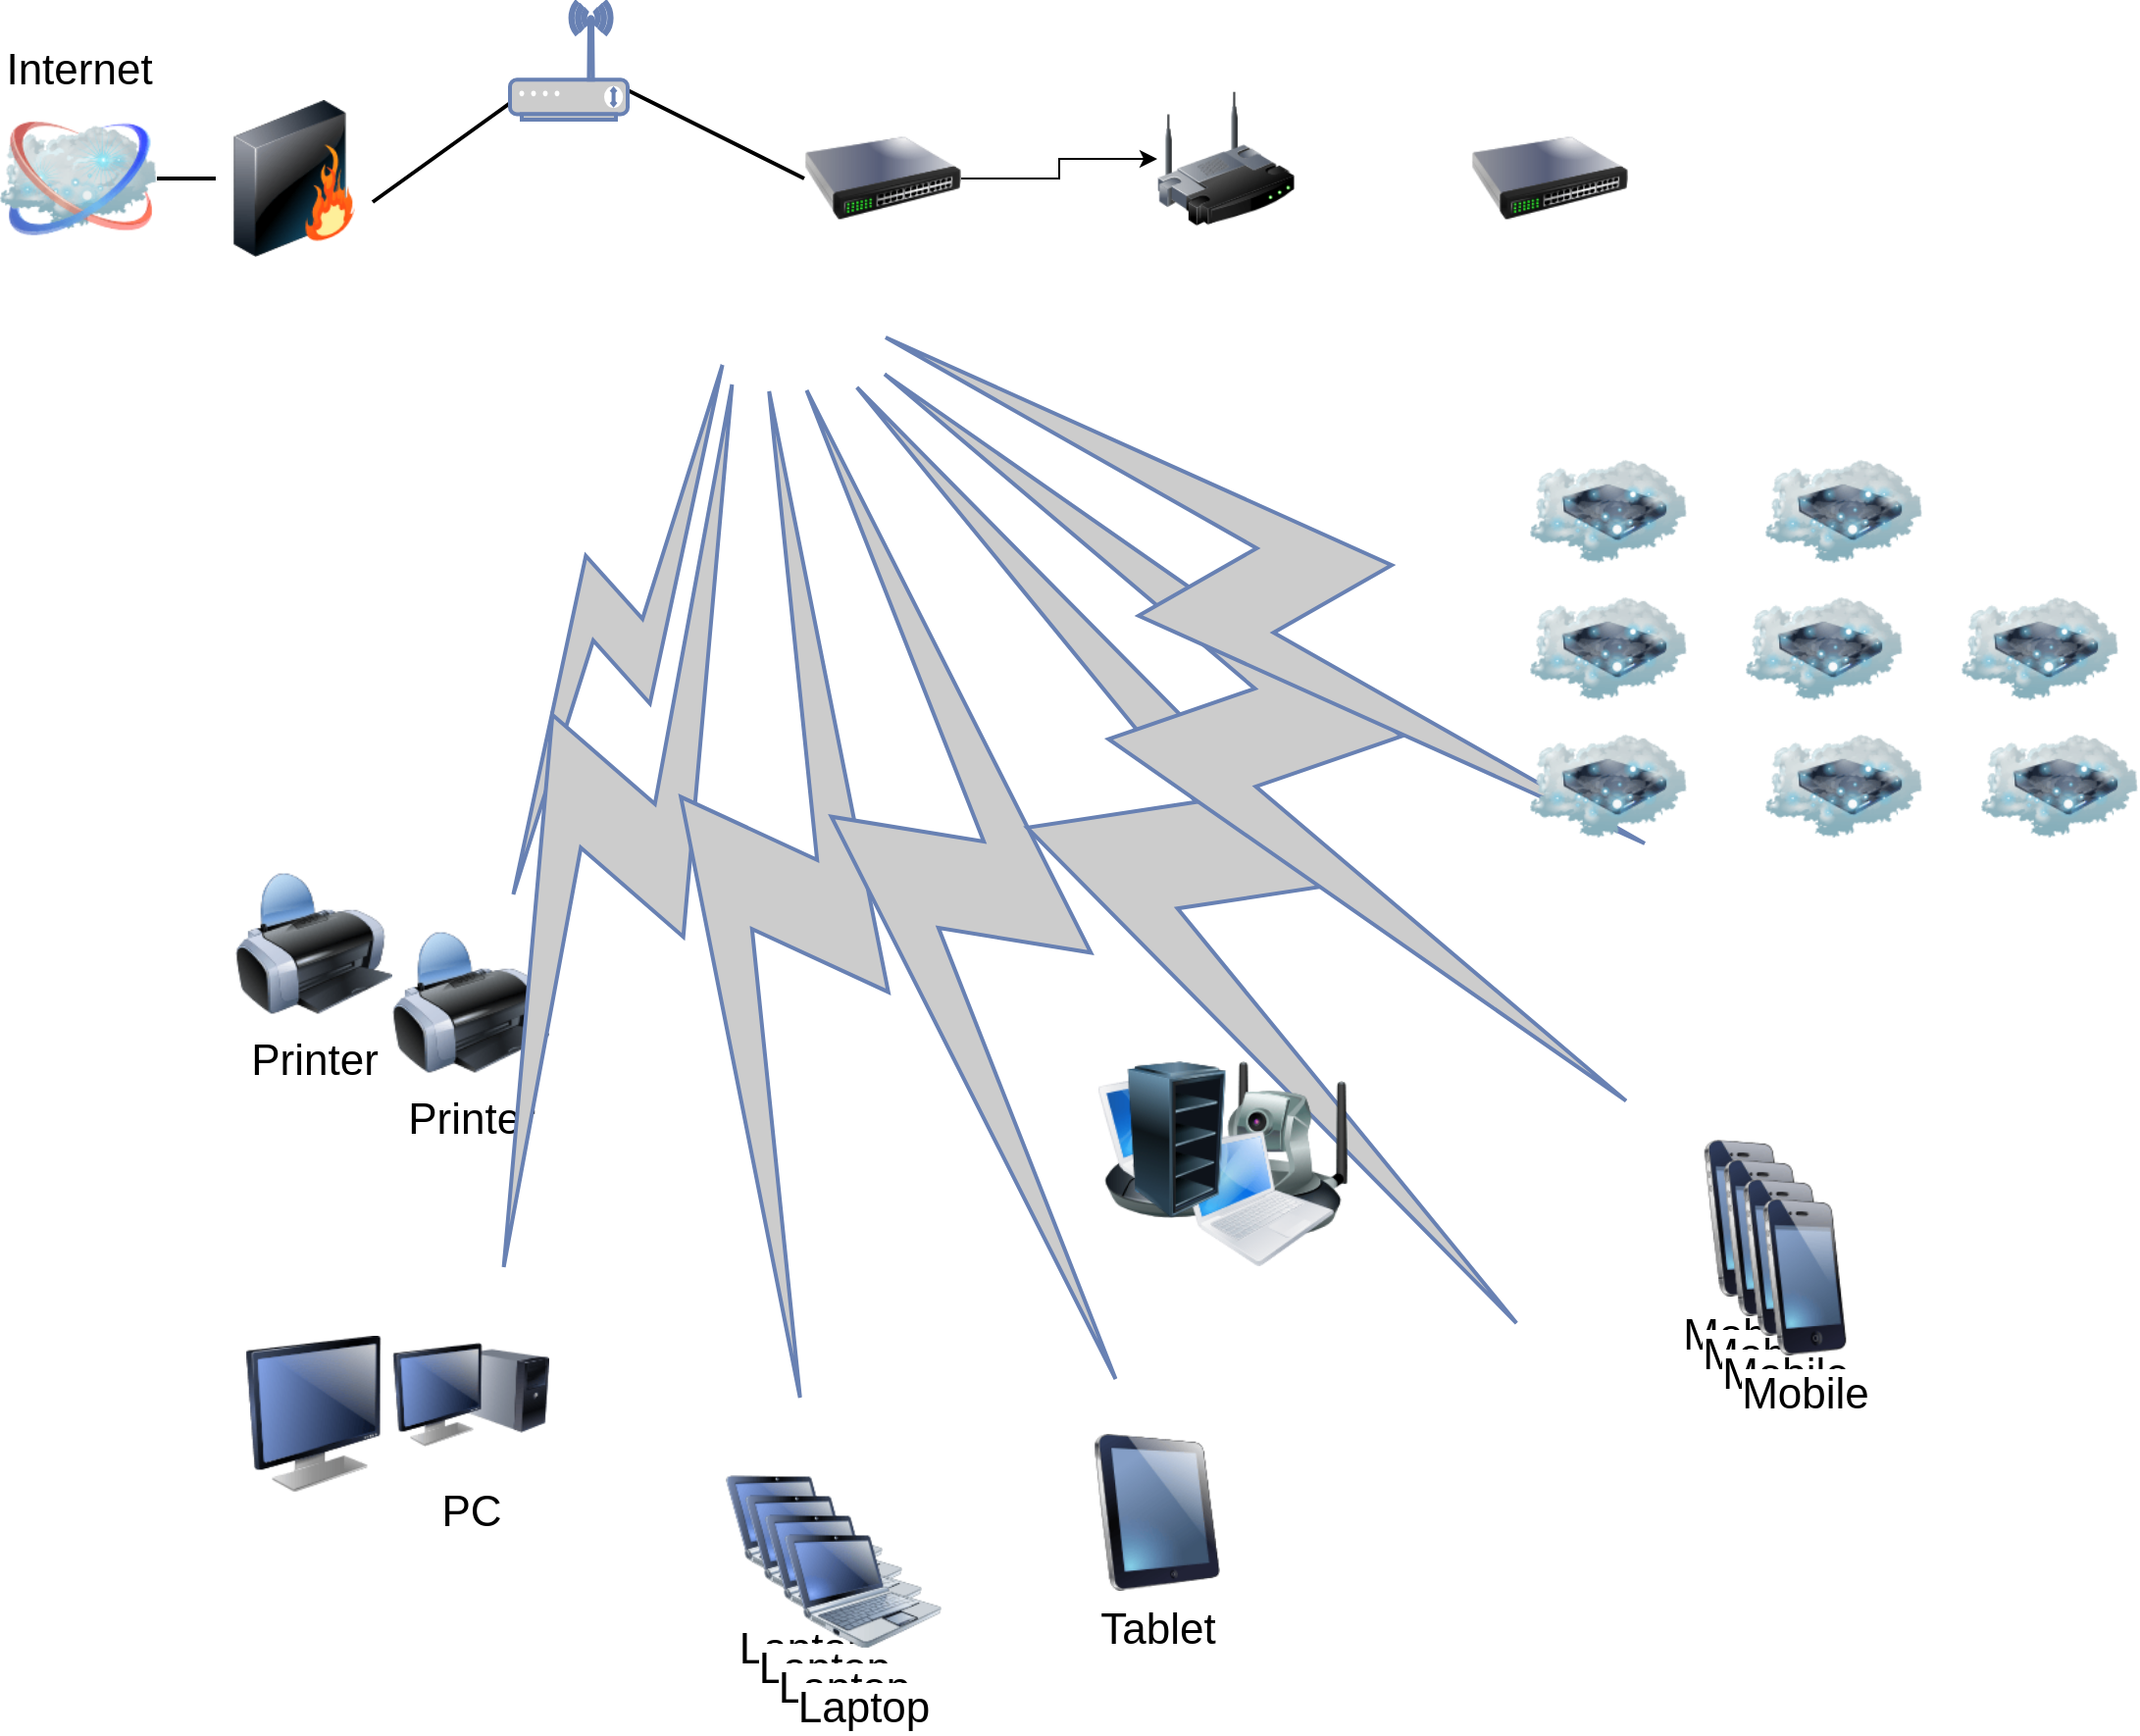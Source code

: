 <mxfile version="21.6.8" type="github">
  <diagram name="Page-1" id="55a83fd1-7818-8e21-69c5-c3457e3827bb">
    <mxGraphModel dx="2534" dy="1618" grid="1" gridSize="10" guides="1" tooltips="1" connect="1" arrows="1" fold="1" page="1" pageScale="1" pageWidth="1100" pageHeight="850" background="none" math="0" shadow="0">
      <root>
        <mxCell id="0" />
        <mxCell id="1" parent="0" />
        <mxCell id="69ecfefc5c41e42c-18" style="edgeStyle=none;rounded=0;html=1;labelBackgroundColor=none;endArrow=none;strokeWidth=2;fontFamily=Verdana;fontSize=22;exitX=0;exitY=0.5;exitDx=0;exitDy=0;" parent="1" source="CTwnqAPS0OGdzqlGTAYa-5" target="CTwnqAPS0OGdzqlGTAYa-32" edge="1">
          <mxGeometry relative="1" as="geometry">
            <mxPoint x="300" y="100" as="sourcePoint" />
            <mxPoint x="270" y="100" as="targetPoint" />
          </mxGeometry>
        </mxCell>
        <mxCell id="69ecfefc5c41e42c-2" value="Internet" style="image;html=1;labelBackgroundColor=#ffffff;image=img/lib/clip_art/networking/Cloud_128x128.png;rounded=1;shadow=0;comic=0;strokeWidth=2;fontSize=22;labelPosition=center;verticalLabelPosition=top;align=center;verticalAlign=bottom;" parent="1" vertex="1">
          <mxGeometry x="-50" y="20" width="80" height="80" as="geometry" />
        </mxCell>
        <mxCell id="69ecfefc5c41e42c-19" style="edgeStyle=none;rounded=0;html=1;labelBackgroundColor=none;endArrow=none;strokeWidth=2;fontFamily=Verdana;fontSize=22" parent="1" source="69ecfefc5c41e42c-3" target="69ecfefc5c41e42c-2" edge="1">
          <mxGeometry relative="1" as="geometry" />
        </mxCell>
        <mxCell id="69ecfefc5c41e42c-3" value="&lt;pre&gt;&lt;br&gt;&lt;/pre&gt;" style="image;html=1;labelBackgroundColor=#ffffff;image=img/lib/clip_art/networking/Firewall_128x128.png;rounded=1;shadow=0;comic=0;strokeWidth=2;fontSize=22;labelPosition=right;verticalLabelPosition=middle;align=center;verticalAlign=middle;" parent="1" vertex="1">
          <mxGeometry x="60" y="20" width="80" height="80" as="geometry" />
        </mxCell>
        <mxCell id="69ecfefc5c41e42c-4" value="Tablet" style="image;html=1;labelBackgroundColor=#ffffff;image=img/lib/clip_art/computers/iPad_128x128.png;rounded=1;shadow=0;comic=0;strokeWidth=2;fontSize=22" parent="1" vertex="1">
          <mxGeometry x="500" y="700" width="80" height="80" as="geometry" />
        </mxCell>
        <mxCell id="69ecfefc5c41e42c-5" value="PC" style="image;html=1;labelBackgroundColor=#ffffff;image=img/lib/clip_art/computers/Monitor_Tower_128x128.png;rounded=1;shadow=0;comic=0;strokeWidth=2;fontSize=22" parent="1" vertex="1">
          <mxGeometry x="150" y="640" width="80" height="80" as="geometry" />
        </mxCell>
        <mxCell id="69ecfefc5c41e42c-6" value="Printer" style="image;html=1;labelBackgroundColor=#ffffff;image=img/lib/clip_art/computers/Printer_128x128.png;rounded=1;shadow=0;comic=0;strokeWidth=2;fontSize=22" parent="1" vertex="1">
          <mxGeometry x="150" y="440" width="80" height="80" as="geometry" />
        </mxCell>
        <mxCell id="69ecfefc5c41e42c-8" value="Mobile" style="image;html=1;labelBackgroundColor=#ffffff;image=img/lib/clip_art/telecommunication/iPhone_128x128.png;rounded=1;shadow=0;comic=0;strokeWidth=2;fontSize=22" parent="1" vertex="1">
          <mxGeometry x="800" y="550" width="80" height="80" as="geometry" />
        </mxCell>
        <mxCell id="69ecfefc5c41e42c-10" value="Laptop" style="image;html=1;labelBackgroundColor=#ffffff;image=img/lib/clip_art/computers/Netbook_128x128.png;rounded=1;shadow=0;comic=0;strokeWidth=2;fontSize=22" parent="1" vertex="1">
          <mxGeometry x="320" y="710" width="80" height="80" as="geometry" />
        </mxCell>
        <mxCell id="69ecfefc5c41e42c-11" value="" style="html=1;fillColor=#CCCCCC;strokeColor=#6881B3;gradientColor=none;gradientDirection=north;strokeWidth=2;shape=mxgraph.networks.comm_link_edge;html=1;labelBackgroundColor=none;endArrow=none;fontFamily=Verdana;fontSize=22;fontColor=#000000;" parent="1" source="69ecfefc5c41e42c-6" edge="1">
          <mxGeometry width="100" height="100" relative="1" as="geometry">
            <mxPoint x="300" y="390" as="sourcePoint" />
            <mxPoint x="324.211" y="140" as="targetPoint" />
          </mxGeometry>
        </mxCell>
        <mxCell id="69ecfefc5c41e42c-12" value="" style="html=1;fillColor=#CCCCCC;strokeColor=#6881B3;gradientColor=none;gradientDirection=north;strokeWidth=2;shape=mxgraph.networks.comm_link_edge;html=1;labelBackgroundColor=none;endArrow=none;fontFamily=Verdana;fontSize=22;fontColor=#000000;fontStyle=1" parent="1" source="69ecfefc5c41e42c-5" edge="1">
          <mxGeometry width="100" height="100" relative="1" as="geometry">
            <mxPoint x="320" y="481.957" as="sourcePoint" />
            <mxPoint x="329.655" y="140" as="targetPoint" />
          </mxGeometry>
        </mxCell>
        <mxCell id="69ecfefc5c41e42c-13" value="" style="html=1;fillColor=#CCCCCC;strokeColor=#6881B3;gradientColor=none;gradientDirection=north;strokeWidth=2;shape=mxgraph.networks.comm_link_edge;html=1;labelBackgroundColor=none;endArrow=none;fontFamily=Verdana;fontSize=22;fontColor=#000000;" parent="1" source="69ecfefc5c41e42c-10" edge="1">
          <mxGeometry width="100" height="100" relative="1" as="geometry">
            <mxPoint x="330" y="491.957" as="sourcePoint" />
            <mxPoint x="341.231" y="140" as="targetPoint" />
          </mxGeometry>
        </mxCell>
        <mxCell id="69ecfefc5c41e42c-14" value="" style="html=1;fillColor=#CCCCCC;strokeColor=#6881B3;gradientColor=none;gradientDirection=north;strokeWidth=2;shape=mxgraph.networks.comm_link_edge;html=1;labelBackgroundColor=none;endArrow=none;fontFamily=Verdana;fontSize=22;fontColor=#000000;" parent="1" source="69ecfefc5c41e42c-4" edge="1">
          <mxGeometry width="100" height="100" relative="1" as="geometry">
            <mxPoint x="340" y="501.957" as="sourcePoint" />
            <mxPoint x="352.5" y="140" as="targetPoint" />
          </mxGeometry>
        </mxCell>
        <mxCell id="69ecfefc5c41e42c-15" value="" style="html=1;fillColor=#CCCCCC;strokeColor=#6881B3;gradientColor=none;gradientDirection=north;strokeWidth=2;shape=mxgraph.networks.comm_link_edge;html=1;labelBackgroundColor=none;endArrow=none;fontFamily=Verdana;fontSize=22;fontColor=#000000;" parent="1" edge="1">
          <mxGeometry width="100" height="100" relative="1" as="geometry">
            <mxPoint x="741.803" y="670" as="sourcePoint" />
            <mxPoint x="368.197" y="140" as="targetPoint" />
          </mxGeometry>
        </mxCell>
        <mxCell id="69ecfefc5c41e42c-16" value="" style="html=1;fillColor=#CCCCCC;strokeColor=#6881B3;gradientColor=none;gradientDirection=north;strokeWidth=2;shape=mxgraph.networks.comm_link_edge;html=1;labelBackgroundColor=none;endArrow=none;fontFamily=Verdana;fontSize=22;fontColor=#000000;" parent="1" source="69ecfefc5c41e42c-8" edge="1">
          <mxGeometry width="100" height="100" relative="1" as="geometry">
            <mxPoint x="360" y="521.957" as="sourcePoint" />
            <mxPoint x="380" y="139.2" as="targetPoint" />
          </mxGeometry>
        </mxCell>
        <mxCell id="69ecfefc5c41e42c-17" value="" style="html=1;fillColor=#CCCCCC;strokeColor=#6881B3;gradientColor=none;gradientDirection=north;strokeWidth=2;shape=mxgraph.networks.comm_link_edge;html=1;labelBackgroundColor=none;endArrow=none;fontFamily=Verdana;fontSize=22;fontColor=#000000;" parent="1" edge="1">
          <mxGeometry width="100" height="100" relative="1" as="geometry">
            <mxPoint x="810" y="413.333" as="sourcePoint" />
            <mxPoint x="380" y="126.667" as="targetPoint" />
          </mxGeometry>
        </mxCell>
        <mxCell id="CTwnqAPS0OGdzqlGTAYa-2" style="edgeStyle=none;rounded=0;html=1;labelBackgroundColor=none;endArrow=none;strokeWidth=2;fontFamily=Verdana;fontSize=22" edge="1" parent="1" source="CTwnqAPS0OGdzqlGTAYa-32">
          <mxGeometry relative="1" as="geometry">
            <mxPoint x="190" y="87.556" as="sourcePoint" />
            <mxPoint x="140" y="72" as="targetPoint" />
            <Array as="points" />
          </mxGeometry>
        </mxCell>
        <mxCell id="CTwnqAPS0OGdzqlGTAYa-3" value="" style="image;html=1;labelBackgroundColor=#ffffff;image=img/lib/clip_art/networking/Wireless_Router_128x128.png;rounded=1;shadow=0;comic=0;strokeWidth=2;fontSize=22" vertex="1" parent="1">
          <mxGeometry x="540" y="10" width="70" height="80" as="geometry" />
        </mxCell>
        <mxCell id="CTwnqAPS0OGdzqlGTAYa-4" value="" style="image;html=1;image=img/lib/clip_art/networking/Switch_128x128.png" vertex="1" parent="1">
          <mxGeometry x="700" y="2.5" width="80" height="115" as="geometry" />
        </mxCell>
        <mxCell id="CTwnqAPS0OGdzqlGTAYa-33" value="" style="edgeStyle=orthogonalEdgeStyle;rounded=0;orthogonalLoop=1;jettySize=auto;html=1;" edge="1" parent="1" source="CTwnqAPS0OGdzqlGTAYa-5" target="CTwnqAPS0OGdzqlGTAYa-3">
          <mxGeometry relative="1" as="geometry" />
        </mxCell>
        <mxCell id="CTwnqAPS0OGdzqlGTAYa-5" value="" style="image;html=1;image=img/lib/clip_art/networking/Switch_128x128.png" vertex="1" parent="1">
          <mxGeometry x="360" y="20" width="80" height="80" as="geometry" />
        </mxCell>
        <mxCell id="CTwnqAPS0OGdzqlGTAYa-7" value="" style="image;html=1;image=img/lib/clip_art/networking/Cloud_Storage_128x128.png" vertex="1" parent="1">
          <mxGeometry x="850" y="190" width="80" height="80" as="geometry" />
        </mxCell>
        <mxCell id="CTwnqAPS0OGdzqlGTAYa-8" value="" style="image;html=1;image=img/lib/clip_art/networking/Cloud_Storage_128x128.png" vertex="1" parent="1">
          <mxGeometry x="730" y="190" width="80" height="80" as="geometry" />
        </mxCell>
        <mxCell id="CTwnqAPS0OGdzqlGTAYa-9" value="" style="image;html=1;image=img/lib/clip_art/networking/Cloud_Storage_128x128.png" vertex="1" parent="1">
          <mxGeometry x="730" y="330" width="80" height="80" as="geometry" />
        </mxCell>
        <mxCell id="CTwnqAPS0OGdzqlGTAYa-10" value="" style="image;html=1;image=img/lib/clip_art/networking/Cloud_Storage_128x128.png" vertex="1" parent="1">
          <mxGeometry x="850" y="330" width="80" height="80" as="geometry" />
        </mxCell>
        <mxCell id="CTwnqAPS0OGdzqlGTAYa-11" value="" style="image;html=1;image=img/lib/clip_art/networking/Cloud_Storage_128x128.png" vertex="1" parent="1">
          <mxGeometry x="960" y="330" width="80" height="80" as="geometry" />
        </mxCell>
        <mxCell id="CTwnqAPS0OGdzqlGTAYa-12" value="" style="image;html=1;image=img/lib/clip_art/networking/Cloud_Storage_128x128.png" vertex="1" parent="1">
          <mxGeometry x="730" y="260" width="80" height="80" as="geometry" />
        </mxCell>
        <mxCell id="CTwnqAPS0OGdzqlGTAYa-13" value="" style="image;html=1;image=img/lib/clip_art/networking/Cloud_Storage_128x128.png" vertex="1" parent="1">
          <mxGeometry x="950" y="260" width="80" height="80" as="geometry" />
        </mxCell>
        <mxCell id="CTwnqAPS0OGdzqlGTAYa-14" value="" style="image;html=1;image=img/lib/clip_art/networking/Cloud_Storage_128x128.png" vertex="1" parent="1">
          <mxGeometry x="840" y="260" width="80" height="80" as="geometry" />
        </mxCell>
        <mxCell id="CTwnqAPS0OGdzqlGTAYa-15" value="Printer" style="image;html=1;labelBackgroundColor=#ffffff;image=img/lib/clip_art/computers/Printer_128x128.png;rounded=1;shadow=0;comic=0;strokeWidth=2;fontSize=22" vertex="1" parent="1">
          <mxGeometry x="70" y="410" width="80" height="80" as="geometry" />
        </mxCell>
        <mxCell id="CTwnqAPS0OGdzqlGTAYa-16" value="Laptop" style="image;html=1;labelBackgroundColor=#ffffff;image=img/lib/clip_art/computers/Netbook_128x128.png;rounded=1;shadow=0;comic=0;strokeWidth=2;fontSize=22" vertex="1" parent="1">
          <mxGeometry x="330" y="720" width="80" height="80" as="geometry" />
        </mxCell>
        <mxCell id="CTwnqAPS0OGdzqlGTAYa-17" value="Laptop" style="image;html=1;labelBackgroundColor=#ffffff;image=img/lib/clip_art/computers/Netbook_128x128.png;rounded=1;shadow=0;comic=0;strokeWidth=2;fontSize=22" vertex="1" parent="1">
          <mxGeometry x="340" y="730" width="80" height="80" as="geometry" />
        </mxCell>
        <mxCell id="CTwnqAPS0OGdzqlGTAYa-18" value="Laptop" style="image;html=1;labelBackgroundColor=#ffffff;image=img/lib/clip_art/computers/Netbook_128x128.png;rounded=1;shadow=0;comic=0;strokeWidth=2;fontSize=22" vertex="1" parent="1">
          <mxGeometry x="350" y="740" width="80" height="80" as="geometry" />
        </mxCell>
        <mxCell id="CTwnqAPS0OGdzqlGTAYa-21" value="Mobile" style="image;html=1;labelBackgroundColor=#ffffff;image=img/lib/clip_art/telecommunication/iPhone_128x128.png;rounded=1;shadow=0;comic=0;strokeWidth=2;fontSize=22" vertex="1" parent="1">
          <mxGeometry x="810" y="560" width="80" height="80" as="geometry" />
        </mxCell>
        <mxCell id="CTwnqAPS0OGdzqlGTAYa-22" value="Mobile" style="image;html=1;labelBackgroundColor=#ffffff;image=img/lib/clip_art/telecommunication/iPhone_128x128.png;rounded=1;shadow=0;comic=0;strokeWidth=2;fontSize=22" vertex="1" parent="1">
          <mxGeometry x="820" y="570" width="80" height="80" as="geometry" />
        </mxCell>
        <mxCell id="CTwnqAPS0OGdzqlGTAYa-23" value="Mobile" style="image;html=1;labelBackgroundColor=#ffffff;image=img/lib/clip_art/telecommunication/iPhone_128x128.png;rounded=1;shadow=0;comic=0;strokeWidth=2;fontSize=22" vertex="1" parent="1">
          <mxGeometry x="830" y="580" width="80" height="80" as="geometry" />
        </mxCell>
        <mxCell id="CTwnqAPS0OGdzqlGTAYa-25" value="" style="image;html=1;image=img/lib/clip_art/networking/Ip_Camera_128x128.png" vertex="1" parent="1">
          <mxGeometry x="510" y="510" width="80" height="80" as="geometry" />
        </mxCell>
        <mxCell id="CTwnqAPS0OGdzqlGTAYa-26" value="" style="image;html=1;image=img/lib/clip_art/networking/Ip_Camera_128x128.png" vertex="1" parent="1">
          <mxGeometry x="560" y="520" width="80" height="80" as="geometry" />
        </mxCell>
        <mxCell id="CTwnqAPS0OGdzqlGTAYa-27" value="" style="image;html=1;image=img/lib/clip_art/computers/MacBook_128x128.png" vertex="1" parent="1">
          <mxGeometry x="510" y="510" width="80" height="80" as="geometry" />
        </mxCell>
        <mxCell id="CTwnqAPS0OGdzqlGTAYa-28" value="" style="image;html=1;image=img/lib/clip_art/computers/MacBook_128x128.png" vertex="1" parent="1">
          <mxGeometry x="550" y="540" width="80" height="80" as="geometry" />
        </mxCell>
        <mxCell id="CTwnqAPS0OGdzqlGTAYa-29" value="" style="image;html=1;image=img/lib/clip_art/computers/Monitor_128x128.png" vertex="1" parent="1">
          <mxGeometry x="70" y="650" width="80" height="80" as="geometry" />
        </mxCell>
        <mxCell id="CTwnqAPS0OGdzqlGTAYa-30" value="" style="image;html=1;image=img/lib/clip_art/computers/Server_Rack_Empty_128x128.png" vertex="1" parent="1">
          <mxGeometry x="510" y="510" width="80" height="80" as="geometry" />
        </mxCell>
        <mxCell id="CTwnqAPS0OGdzqlGTAYa-32" value="" style="fontColor=#0066CC;verticalAlign=top;verticalLabelPosition=bottom;labelPosition=center;align=center;html=1;outlineConnect=0;fillColor=#CCCCCC;strokeColor=#6881B3;gradientColor=none;gradientDirection=north;strokeWidth=2;shape=mxgraph.networks.wireless_modem;" vertex="1" parent="1">
          <mxGeometry x="210" y="-30" width="60" height="60" as="geometry" />
        </mxCell>
      </root>
    </mxGraphModel>
  </diagram>
</mxfile>
